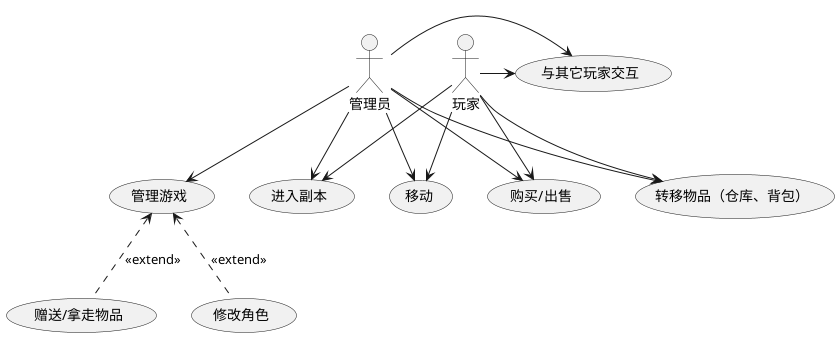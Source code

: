 @startuml 1

玩家 --> (移动)
玩家 --> (购买/出售)
玩家 --> (进入副本)
玩家 -> (与其它玩家交互)
玩家 --> (转移物品（仓库、背包）)

管理员 -> (与其它玩家交互)
管理员 --> (移动)
管理员 --> (购买/出售)
管理员 --> (进入副本)
管理员 --> (转移物品（仓库、背包）)
管理员 --> (管理游戏)


(管理游戏) <.. (赠送/拿走物品): <<extend>>
(管理游戏) <.. (修改角色): <<extend>>

@enduml